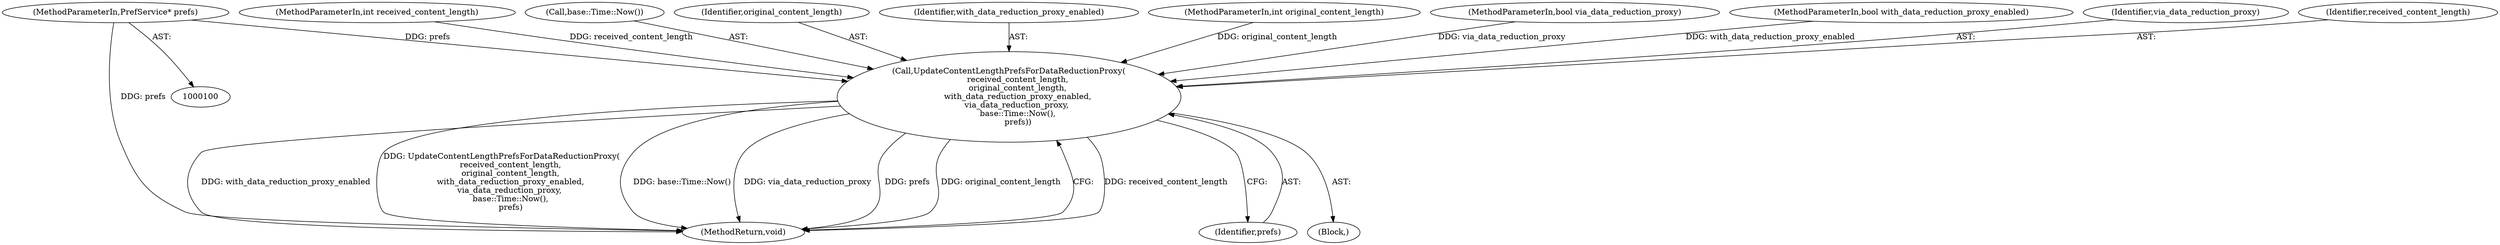 digraph "0_Chrome_828eab2216a765dea92575c290421c115b8ad028_6@pointer" {
"1000105" [label="(MethodParameterIn,PrefService* prefs)"];
"1000129" [label="(Call,UpdateContentLengthPrefsForDataReductionProxy(\n       received_content_length,\n       original_content_length,\n       with_data_reduction_proxy_enabled,\n      via_data_reduction_proxy,\n       base::Time::Now(),\n       prefs))"];
"1000101" [label="(MethodParameterIn,int received_content_length)"];
"1000134" [label="(Call,base::Time::Now())"];
"1000136" [label="(MethodReturn,void)"];
"1000131" [label="(Identifier,original_content_length)"];
"1000132" [label="(Identifier,with_data_reduction_proxy_enabled)"];
"1000102" [label="(MethodParameterIn,int original_content_length)"];
"1000104" [label="(MethodParameterIn,bool via_data_reduction_proxy)"];
"1000103" [label="(MethodParameterIn,bool with_data_reduction_proxy_enabled)"];
"1000135" [label="(Identifier,prefs)"];
"1000105" [label="(MethodParameterIn,PrefService* prefs)"];
"1000129" [label="(Call,UpdateContentLengthPrefsForDataReductionProxy(\n       received_content_length,\n       original_content_length,\n       with_data_reduction_proxy_enabled,\n      via_data_reduction_proxy,\n       base::Time::Now(),\n       prefs))"];
"1000106" [label="(Block,)"];
"1000133" [label="(Identifier,via_data_reduction_proxy)"];
"1000130" [label="(Identifier,received_content_length)"];
"1000105" -> "1000100"  [label="AST: "];
"1000105" -> "1000136"  [label="DDG: prefs"];
"1000105" -> "1000129"  [label="DDG: prefs"];
"1000129" -> "1000106"  [label="AST: "];
"1000129" -> "1000135"  [label="CFG: "];
"1000130" -> "1000129"  [label="AST: "];
"1000131" -> "1000129"  [label="AST: "];
"1000132" -> "1000129"  [label="AST: "];
"1000133" -> "1000129"  [label="AST: "];
"1000134" -> "1000129"  [label="AST: "];
"1000135" -> "1000129"  [label="AST: "];
"1000136" -> "1000129"  [label="CFG: "];
"1000129" -> "1000136"  [label="DDG: received_content_length"];
"1000129" -> "1000136"  [label="DDG: with_data_reduction_proxy_enabled"];
"1000129" -> "1000136"  [label="DDG: UpdateContentLengthPrefsForDataReductionProxy(\n       received_content_length,\n       original_content_length,\n       with_data_reduction_proxy_enabled,\n      via_data_reduction_proxy,\n       base::Time::Now(),\n       prefs)"];
"1000129" -> "1000136"  [label="DDG: base::Time::Now()"];
"1000129" -> "1000136"  [label="DDG: via_data_reduction_proxy"];
"1000129" -> "1000136"  [label="DDG: prefs"];
"1000129" -> "1000136"  [label="DDG: original_content_length"];
"1000101" -> "1000129"  [label="DDG: received_content_length"];
"1000102" -> "1000129"  [label="DDG: original_content_length"];
"1000103" -> "1000129"  [label="DDG: with_data_reduction_proxy_enabled"];
"1000104" -> "1000129"  [label="DDG: via_data_reduction_proxy"];
}
